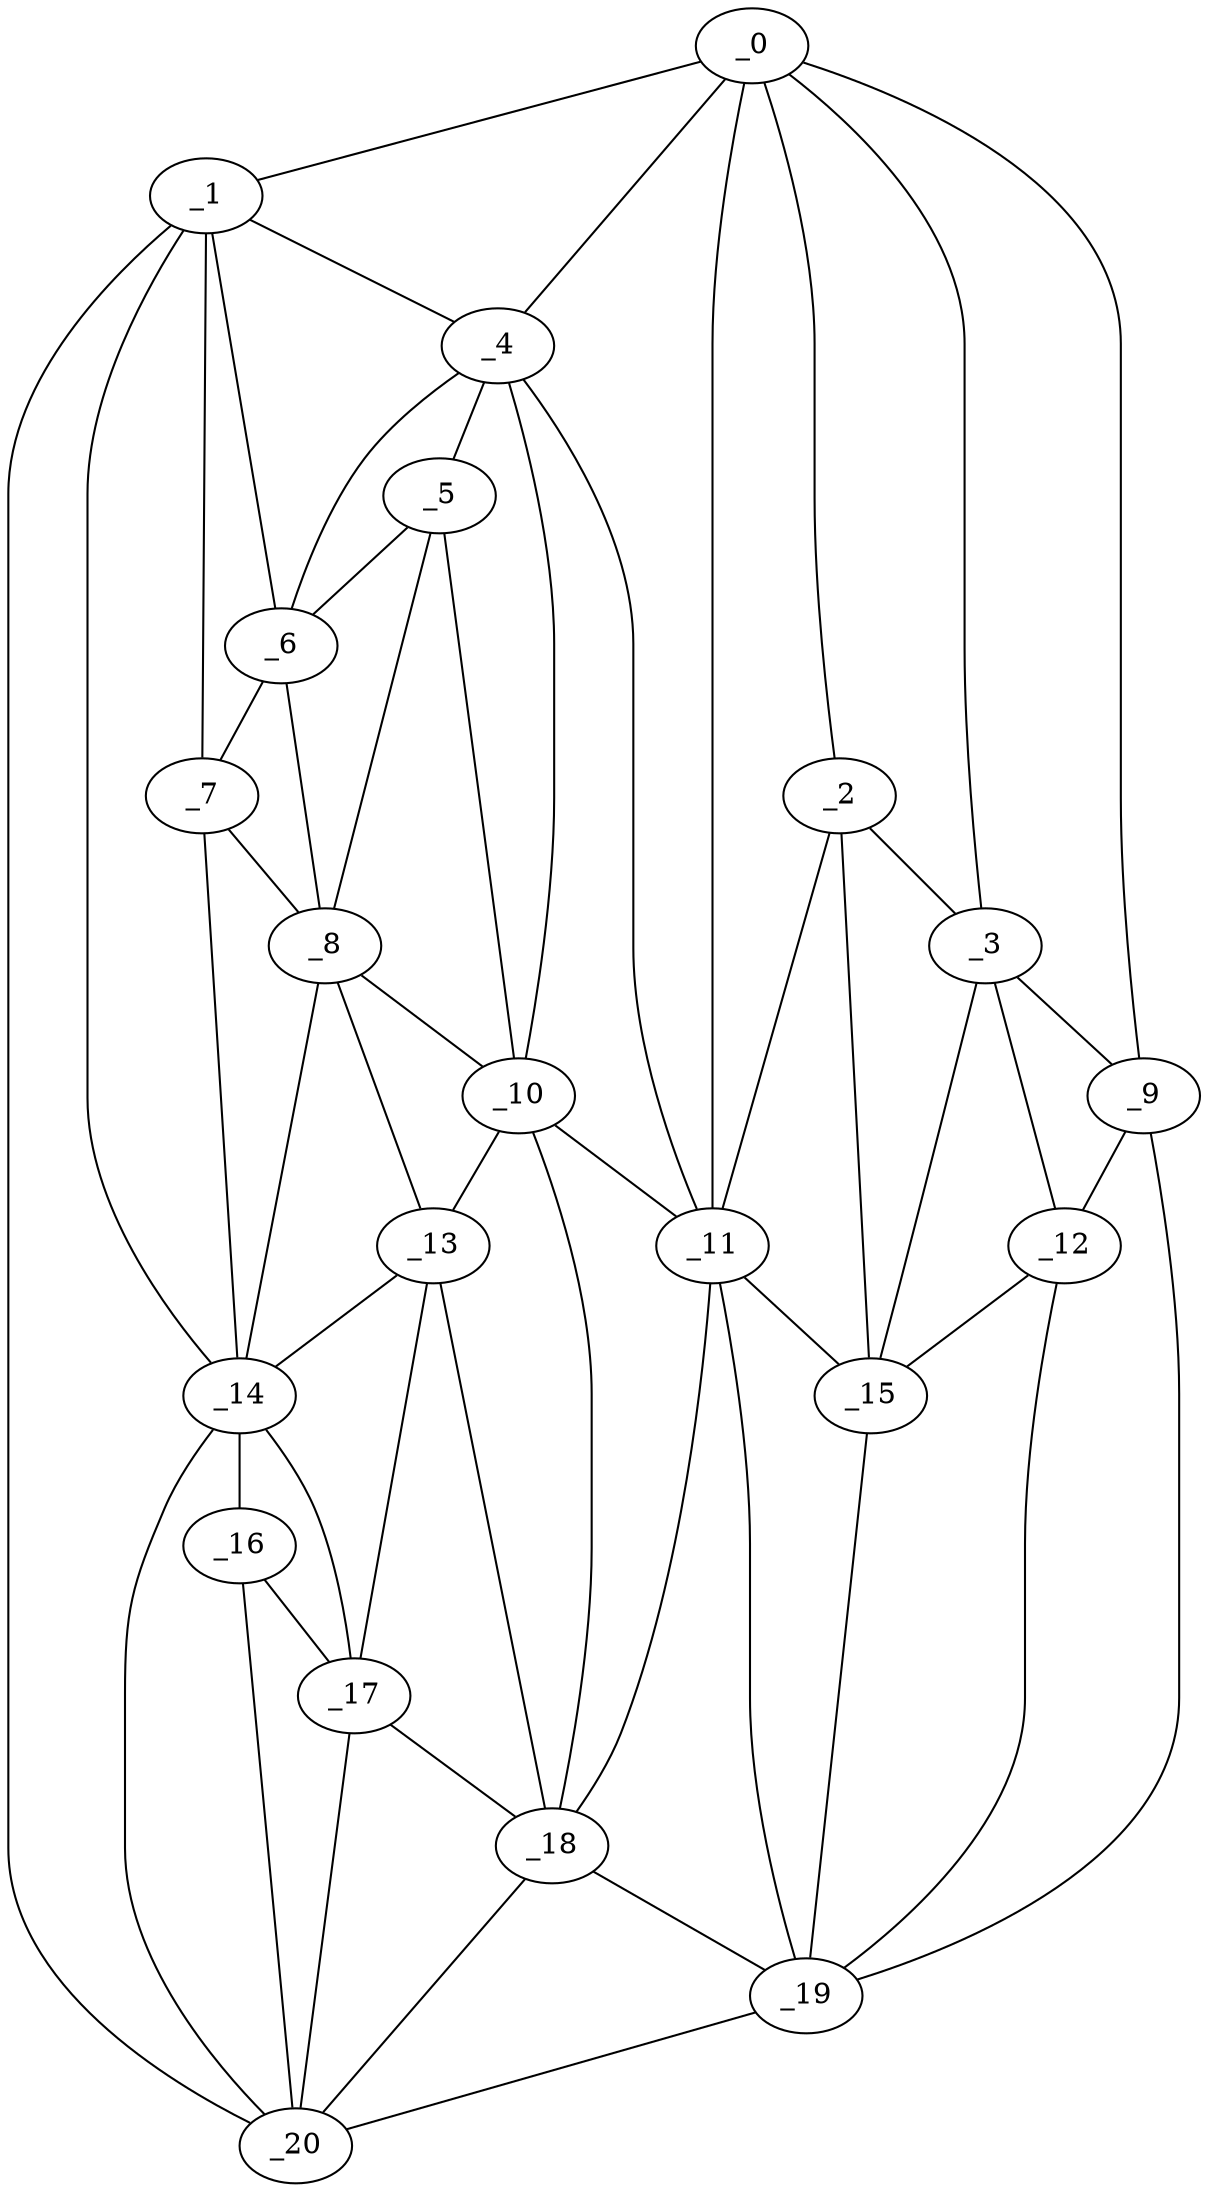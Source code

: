 graph "obj33__335.gxl" {
	_0	 [x=42,
		y=57];
	_1	 [x=46,
		y=125];
	_0 -- _1	 [valence=1];
	_2	 [x=50,
		y=50];
	_0 -- _2	 [valence=2];
	_3	 [x=54,
		y=36];
	_0 -- _3	 [valence=1];
	_4	 [x=55,
		y=87];
	_0 -- _4	 [valence=2];
	_9	 [x=64,
		y=2];
	_0 -- _9	 [valence=1];
	_11	 [x=70,
		y=70];
	_0 -- _11	 [valence=2];
	_1 -- _4	 [valence=2];
	_6	 [x=57,
		y=98];
	_1 -- _6	 [valence=1];
	_7	 [x=60,
		y=111];
	_1 -- _7	 [valence=1];
	_14	 [x=76,
		y=112];
	_1 -- _14	 [valence=2];
	_20	 [x=88,
		y=119];
	_1 -- _20	 [valence=1];
	_2 -- _3	 [valence=1];
	_2 -- _11	 [valence=1];
	_15	 [x=80,
		y=47];
	_2 -- _15	 [valence=2];
	_3 -- _9	 [valence=2];
	_12	 [x=75,
		y=34];
	_3 -- _12	 [valence=2];
	_3 -- _15	 [valence=1];
	_5	 [x=57,
		y=93];
	_4 -- _5	 [valence=1];
	_4 -- _6	 [valence=2];
	_10	 [x=64,
		y=87];
	_4 -- _10	 [valence=1];
	_4 -- _11	 [valence=2];
	_5 -- _6	 [valence=2];
	_8	 [x=62,
		y=98];
	_5 -- _8	 [valence=2];
	_5 -- _10	 [valence=1];
	_6 -- _7	 [valence=2];
	_6 -- _8	 [valence=2];
	_7 -- _8	 [valence=2];
	_7 -- _14	 [valence=1];
	_8 -- _10	 [valence=2];
	_13	 [x=76,
		y=92];
	_8 -- _13	 [valence=2];
	_8 -- _14	 [valence=2];
	_9 -- _12	 [valence=1];
	_19	 [x=88,
		y=52];
	_9 -- _19	 [valence=1];
	_10 -- _11	 [valence=2];
	_10 -- _13	 [valence=1];
	_18	 [x=83,
		y=83];
	_10 -- _18	 [valence=1];
	_11 -- _15	 [valence=2];
	_11 -- _18	 [valence=2];
	_11 -- _19	 [valence=2];
	_12 -- _15	 [valence=2];
	_12 -- _19	 [valence=1];
	_13 -- _14	 [valence=2];
	_17	 [x=82,
		y=97];
	_13 -- _17	 [valence=2];
	_13 -- _18	 [valence=2];
	_16	 [x=81,
		y=109];
	_14 -- _16	 [valence=1];
	_14 -- _17	 [valence=2];
	_14 -- _20	 [valence=1];
	_15 -- _19	 [valence=2];
	_16 -- _17	 [valence=2];
	_16 -- _20	 [valence=2];
	_17 -- _18	 [valence=1];
	_17 -- _20	 [valence=2];
	_18 -- _19	 [valence=2];
	_18 -- _20	 [valence=2];
	_19 -- _20	 [valence=1];
}
